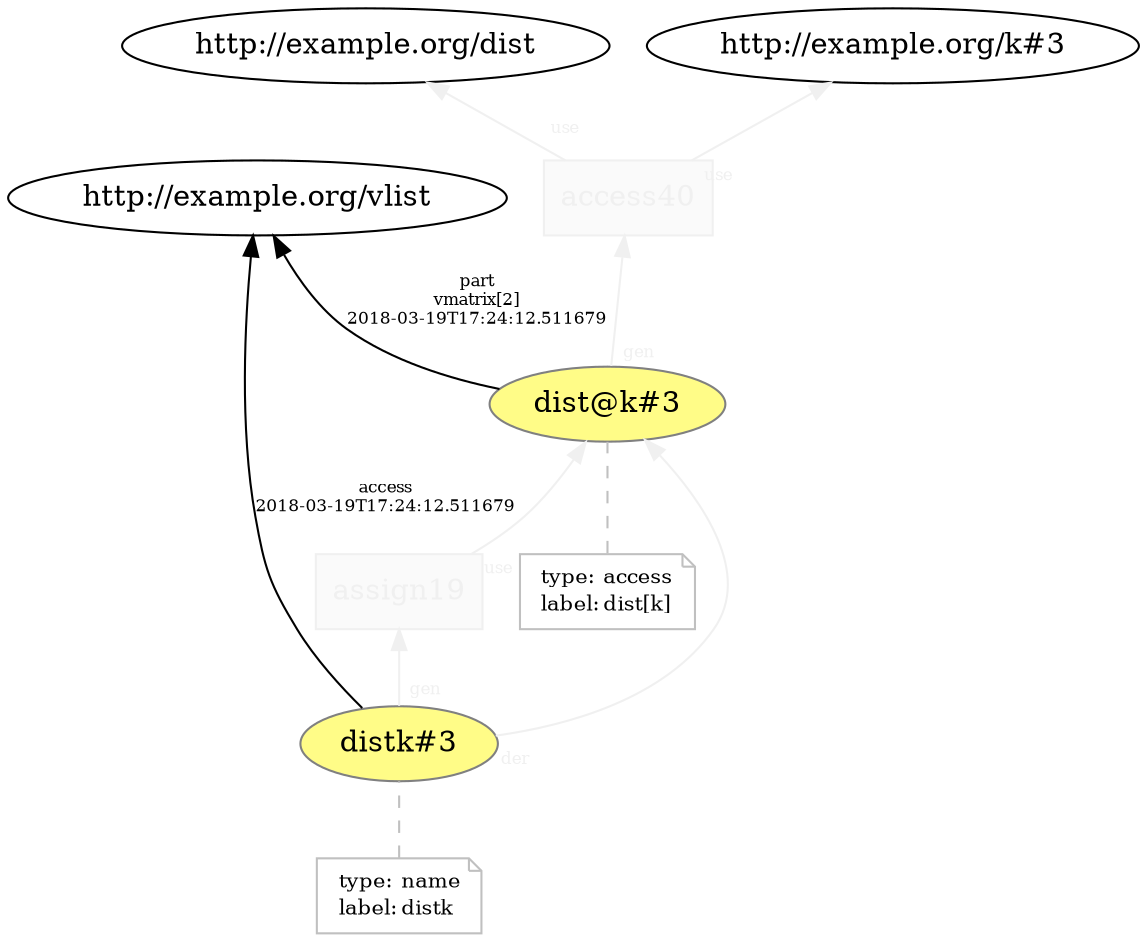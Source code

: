 digraph "PROV" { size="16,12"; rankdir="BT";
"http://example.org/dist@k#3" [fillcolor="#FFFC87",color="#808080",style="filled",label="dist@k#3",URL="http://example.org/dist@k#3"]
"-attrs0" [color="gray",shape="note",fontsize="10",fontcolor="black",label=<<TABLE cellpadding="0" border="0">
	<TR>
	    <TD align="left">type:</TD>
	    <TD align="left">access</TD>
	</TR>
	<TR>
	    <TD align="left">label:</TD>
	    <TD align="left">dist[k]</TD>
	</TR>
</TABLE>>]
"-attrs0" -> "http://example.org/dist@k#3" [color="gray",style="dashed",arrowhead="none"]
"http://example.org/dist@k#3" -> "http://example.org/vlist" [fontsize="8",distance="1.5",angle="60.0",rotation="20",label="part
vmatrix[2]
2018-03-19T17:24:12.511679"]
"http://example.org/access40" [fillcolor="#FAFAFA",color="#F0F0F0",shape="polygon",sides="4",style="filled",fontcolor="#F0F0F0",label="access40",URL="http://example.org/access40"]
"http://example.org/access40" -> "http://example.org/dist" [labelfontsize="8",labeldistance="1.5",labelangle="60.0",rotation="20",taillabel="use",fontcolor="#F0F0F0",color="#F0F0F0"]
"http://example.org/access40" -> "http://example.org/k#3" [labelfontsize="8",labeldistance="1.5",labelangle="60.0",rotation="20",taillabel="use",fontcolor="#F0F0F0",color="#F0F0F0"]
"http://example.org/dist@k#3" -> "http://example.org/access40" [labelfontsize="8",labeldistance="1.5",labelangle="60.0",rotation="20",taillabel="gen",fontcolor="#F0F0F0",color="#F0F0F0"]
"http://example.org/distk#3" [fillcolor="#FFFC87",color="#808080",style="filled",label="distk#3",URL="http://example.org/distk#3"]
"-attrs1" [color="gray",shape="note",fontsize="10",fontcolor="black",label=<<TABLE cellpadding="0" border="0">
	<TR>
	    <TD align="left">type:</TD>
	    <TD align="left">name</TD>
	</TR>
	<TR>
	    <TD align="left">label:</TD>
	    <TD align="left">distk</TD>
	</TR>
</TABLE>>]
"-attrs1" -> "http://example.org/distk#3" [color="gray",style="dashed",arrowhead="none"]
"http://example.org/distk#3" -> "http://example.org/vlist" [fontsize="8",distance="1.5",angle="60.0",rotation="20",label="access
2018-03-19T17:24:12.511679"]
"http://example.org/assign19" [fillcolor="#FAFAFA",color="#F0F0F0",shape="polygon",sides="4",style="filled",fontcolor="#F0F0F0",label="assign19",URL="http://example.org/assign19"]
"http://example.org/distk#3" -> "http://example.org/dist@k#3" [labelfontsize="8",labeldistance="1.5",labelangle="60.0",rotation="20",taillabel="der",fontcolor="#F0F0F0",color="#F0F0F0"]
"http://example.org/assign19" -> "http://example.org/dist@k#3" [labelfontsize="8",labeldistance="1.5",labelangle="60.0",rotation="20",taillabel="use",fontcolor="#F0F0F0",color="#F0F0F0"]
"http://example.org/distk#3" -> "http://example.org/assign19" [labelfontsize="8",labeldistance="1.5",labelangle="60.0",rotation="20",taillabel="gen",fontcolor="#F0F0F0",color="#F0F0F0"]
}